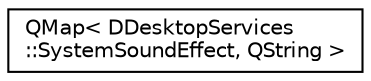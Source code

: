 digraph "类继承关系图"
{
  edge [fontname="Helvetica",fontsize="10",labelfontname="Helvetica",labelfontsize="10"];
  node [fontname="Helvetica",fontsize="10",shape=record];
  rankdir="LR";
  Node0 [label="QMap\< DDesktopServices\l::SystemSoundEffect, QString \>",height=0.2,width=0.4,color="black", fillcolor="white", style="filled",URL="$class_q_map.html"];
}
